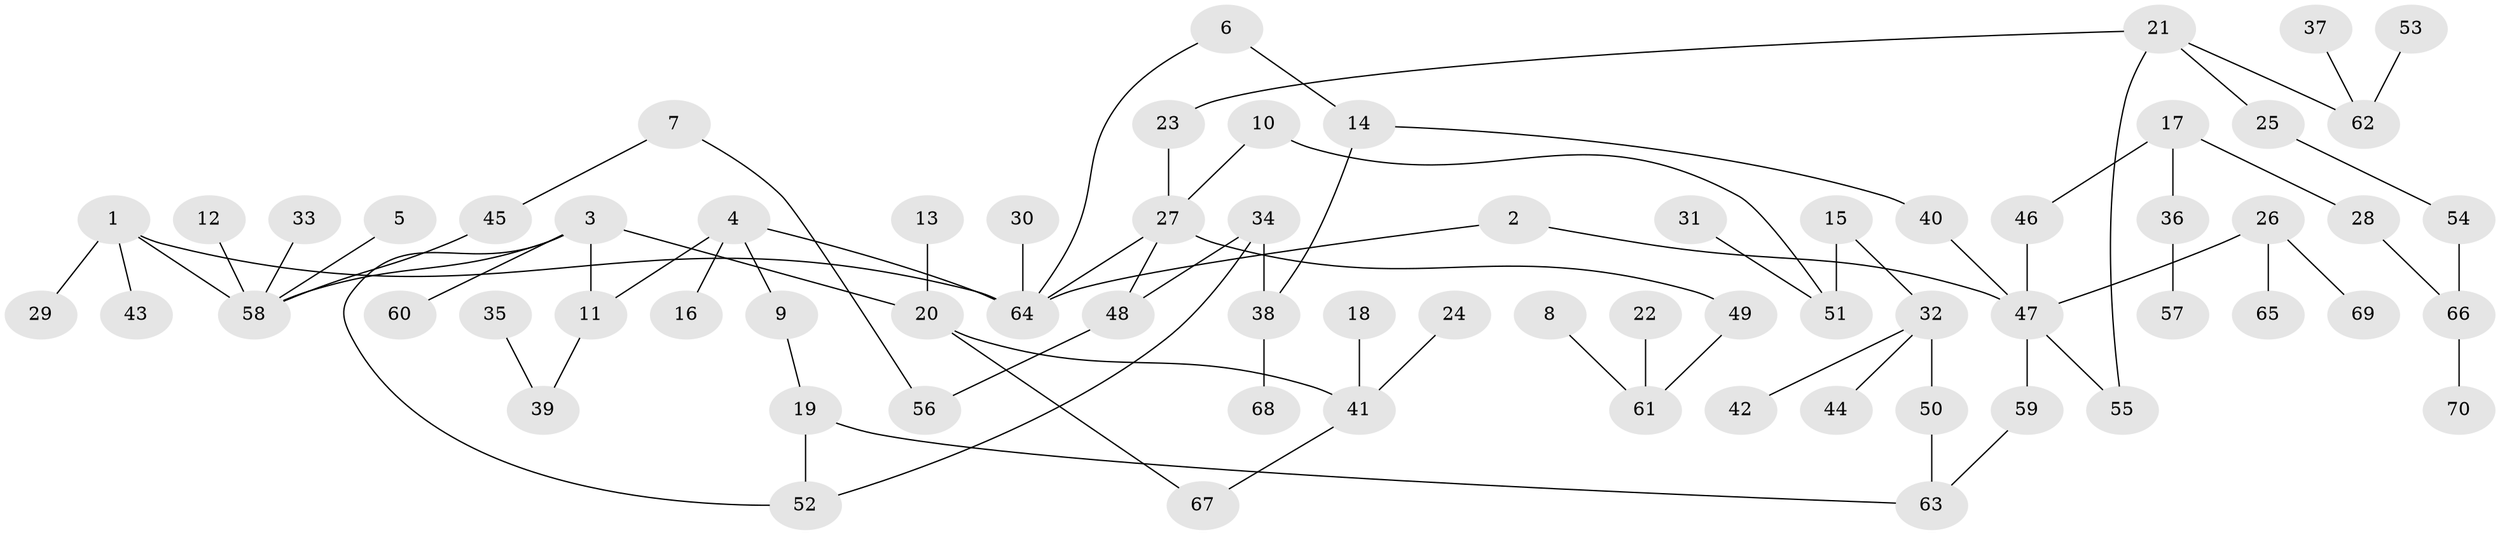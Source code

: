 // original degree distribution, {7: 0.02877697841726619, 4: 0.10071942446043165, 3: 0.11510791366906475, 1: 0.38848920863309355, 2: 0.3381294964028777, 5: 0.02877697841726619}
// Generated by graph-tools (version 1.1) at 2025/00/03/09/25 03:00:56]
// undirected, 70 vertices, 80 edges
graph export_dot {
graph [start="1"]
  node [color=gray90,style=filled];
  1;
  2;
  3;
  4;
  5;
  6;
  7;
  8;
  9;
  10;
  11;
  12;
  13;
  14;
  15;
  16;
  17;
  18;
  19;
  20;
  21;
  22;
  23;
  24;
  25;
  26;
  27;
  28;
  29;
  30;
  31;
  32;
  33;
  34;
  35;
  36;
  37;
  38;
  39;
  40;
  41;
  42;
  43;
  44;
  45;
  46;
  47;
  48;
  49;
  50;
  51;
  52;
  53;
  54;
  55;
  56;
  57;
  58;
  59;
  60;
  61;
  62;
  63;
  64;
  65;
  66;
  67;
  68;
  69;
  70;
  1 -- 29 [weight=1.0];
  1 -- 43 [weight=1.0];
  1 -- 58 [weight=1.0];
  1 -- 64 [weight=1.0];
  2 -- 47 [weight=1.0];
  2 -- 64 [weight=1.0];
  3 -- 11 [weight=1.0];
  3 -- 20 [weight=1.0];
  3 -- 52 [weight=1.0];
  3 -- 58 [weight=1.0];
  3 -- 60 [weight=1.0];
  4 -- 9 [weight=1.0];
  4 -- 11 [weight=1.0];
  4 -- 16 [weight=1.0];
  4 -- 64 [weight=1.0];
  5 -- 58 [weight=1.0];
  6 -- 14 [weight=1.0];
  6 -- 64 [weight=1.0];
  7 -- 45 [weight=1.0];
  7 -- 56 [weight=1.0];
  8 -- 61 [weight=1.0];
  9 -- 19 [weight=1.0];
  10 -- 27 [weight=1.0];
  10 -- 51 [weight=1.0];
  11 -- 39 [weight=1.0];
  12 -- 58 [weight=1.0];
  13 -- 20 [weight=1.0];
  14 -- 38 [weight=1.0];
  14 -- 40 [weight=1.0];
  15 -- 32 [weight=1.0];
  15 -- 51 [weight=1.0];
  17 -- 28 [weight=1.0];
  17 -- 36 [weight=1.0];
  17 -- 46 [weight=1.0];
  18 -- 41 [weight=1.0];
  19 -- 52 [weight=1.0];
  19 -- 63 [weight=1.0];
  20 -- 41 [weight=1.0];
  20 -- 67 [weight=1.0];
  21 -- 23 [weight=1.0];
  21 -- 25 [weight=1.0];
  21 -- 55 [weight=1.0];
  21 -- 62 [weight=1.0];
  22 -- 61 [weight=1.0];
  23 -- 27 [weight=1.0];
  24 -- 41 [weight=1.0];
  25 -- 54 [weight=1.0];
  26 -- 47 [weight=1.0];
  26 -- 65 [weight=1.0];
  26 -- 69 [weight=1.0];
  27 -- 48 [weight=1.0];
  27 -- 49 [weight=1.0];
  27 -- 64 [weight=1.0];
  28 -- 66 [weight=1.0];
  30 -- 64 [weight=1.0];
  31 -- 51 [weight=1.0];
  32 -- 42 [weight=1.0];
  32 -- 44 [weight=1.0];
  32 -- 50 [weight=1.0];
  33 -- 58 [weight=1.0];
  34 -- 38 [weight=1.0];
  34 -- 48 [weight=1.0];
  34 -- 52 [weight=1.0];
  35 -- 39 [weight=1.0];
  36 -- 57 [weight=1.0];
  37 -- 62 [weight=1.0];
  38 -- 68 [weight=1.0];
  40 -- 47 [weight=1.0];
  41 -- 67 [weight=1.0];
  45 -- 58 [weight=1.0];
  46 -- 47 [weight=1.0];
  47 -- 55 [weight=1.0];
  47 -- 59 [weight=1.0];
  48 -- 56 [weight=1.0];
  49 -- 61 [weight=1.0];
  50 -- 63 [weight=1.0];
  53 -- 62 [weight=1.0];
  54 -- 66 [weight=1.0];
  59 -- 63 [weight=1.0];
  66 -- 70 [weight=1.0];
}
